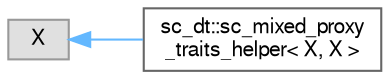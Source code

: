 digraph "Graphical Class Hierarchy"
{
 // LATEX_PDF_SIZE
  bgcolor="transparent";
  edge [fontname=FreeSans,fontsize=10,labelfontname=FreeSans,labelfontsize=10];
  node [fontname=FreeSans,fontsize=10,shape=box,height=0.2,width=0.4];
  rankdir="LR";
  Node0 [id="Node000000",label="X",height=0.2,width=0.4,color="grey60", fillcolor="#E0E0E0", style="filled",tooltip=" "];
  Node0 -> Node1 [id="edge214_Node000000_Node000001",dir="back",color="steelblue1",style="solid",tooltip=" "];
  Node1 [id="Node000001",label="sc_dt::sc_mixed_proxy\l_traits_helper\< X, X \>",height=0.2,width=0.4,color="grey40", fillcolor="white", style="filled",URL="$a01665.html",tooltip=" "];
}
